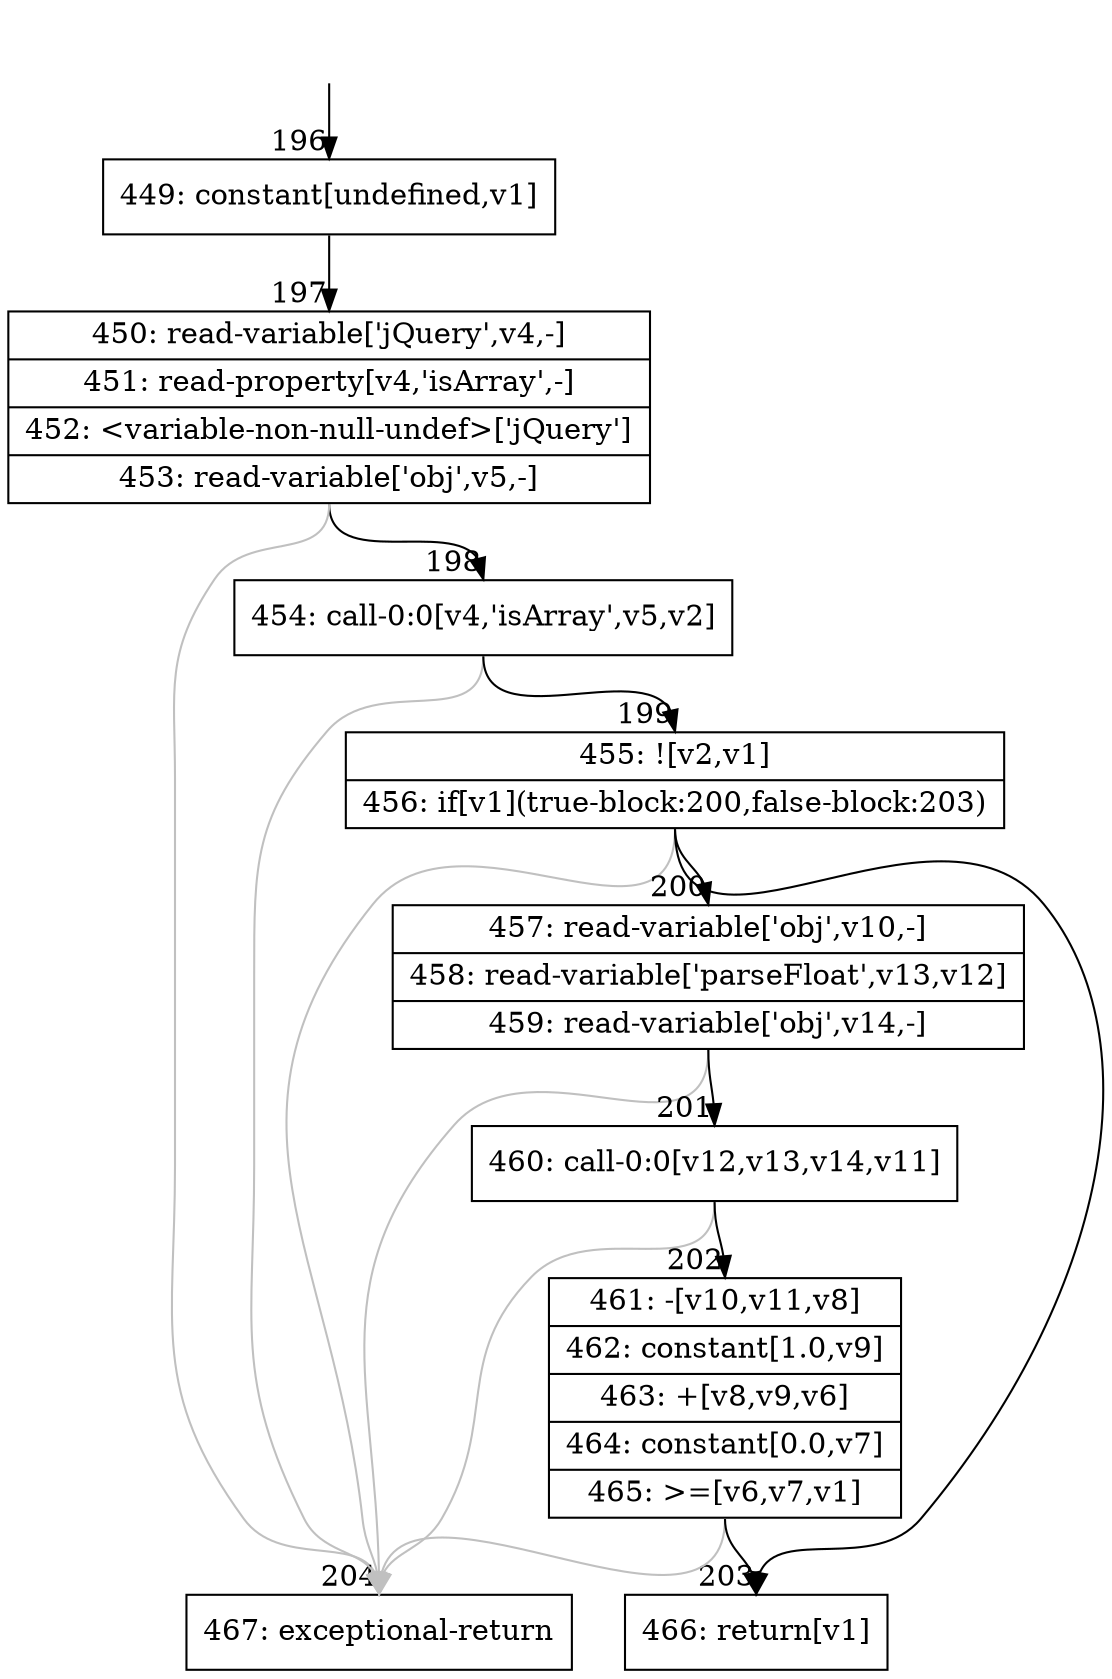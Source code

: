 digraph {
rankdir="TD"
BB_entry23[shape=none,label=""];
BB_entry23 -> BB196 [tailport=s, headport=n, headlabel="    196"]
BB196 [shape=record label="{449: constant[undefined,v1]}" ] 
BB196 -> BB197 [tailport=s, headport=n, headlabel="      197"]
BB197 [shape=record label="{450: read-variable['jQuery',v4,-]|451: read-property[v4,'isArray',-]|452: \<variable-non-null-undef\>['jQuery']|453: read-variable['obj',v5,-]}" ] 
BB197 -> BB198 [tailport=s, headport=n, headlabel="      198"]
BB197 -> BB204 [tailport=s, headport=n, color=gray, headlabel="      204"]
BB198 [shape=record label="{454: call-0:0[v4,'isArray',v5,v2]}" ] 
BB198 -> BB199 [tailport=s, headport=n, headlabel="      199"]
BB198 -> BB204 [tailport=s, headport=n, color=gray]
BB199 [shape=record label="{455: ![v2,v1]|456: if[v1](true-block:200,false-block:203)}" ] 
BB199 -> BB203 [tailport=s, headport=n, headlabel="      203"]
BB199 -> BB200 [tailport=s, headport=n, headlabel="      200"]
BB199 -> BB204 [tailport=s, headport=n, color=gray]
BB200 [shape=record label="{457: read-variable['obj',v10,-]|458: read-variable['parseFloat',v13,v12]|459: read-variable['obj',v14,-]}" ] 
BB200 -> BB201 [tailport=s, headport=n, headlabel="      201"]
BB200 -> BB204 [tailport=s, headport=n, color=gray]
BB201 [shape=record label="{460: call-0:0[v12,v13,v14,v11]}" ] 
BB201 -> BB202 [tailport=s, headport=n, headlabel="      202"]
BB201 -> BB204 [tailport=s, headport=n, color=gray]
BB202 [shape=record label="{461: -[v10,v11,v8]|462: constant[1.0,v9]|463: +[v8,v9,v6]|464: constant[0.0,v7]|465: \>=[v6,v7,v1]}" ] 
BB202 -> BB203 [tailport=s, headport=n]
BB202 -> BB204 [tailport=s, headport=n, color=gray]
BB203 [shape=record label="{466: return[v1]}" ] 
BB204 [shape=record label="{467: exceptional-return}" ] 
}
